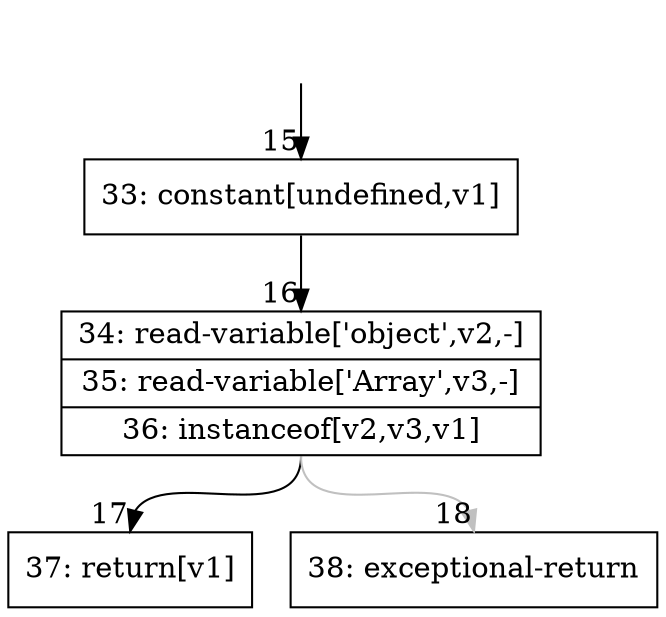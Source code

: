 digraph {
rankdir="TD"
BB_entry2[shape=none,label=""];
BB_entry2 -> BB15 [tailport=s, headport=n, headlabel="    15"]
BB15 [shape=record label="{33: constant[undefined,v1]}" ] 
BB15 -> BB16 [tailport=s, headport=n, headlabel="      16"]
BB16 [shape=record label="{34: read-variable['object',v2,-]|35: read-variable['Array',v3,-]|36: instanceof[v2,v3,v1]}" ] 
BB16 -> BB17 [tailport=s, headport=n, headlabel="      17"]
BB16 -> BB18 [tailport=s, headport=n, color=gray, headlabel="      18"]
BB17 [shape=record label="{37: return[v1]}" ] 
BB18 [shape=record label="{38: exceptional-return}" ] 
//#$~ 48
}

